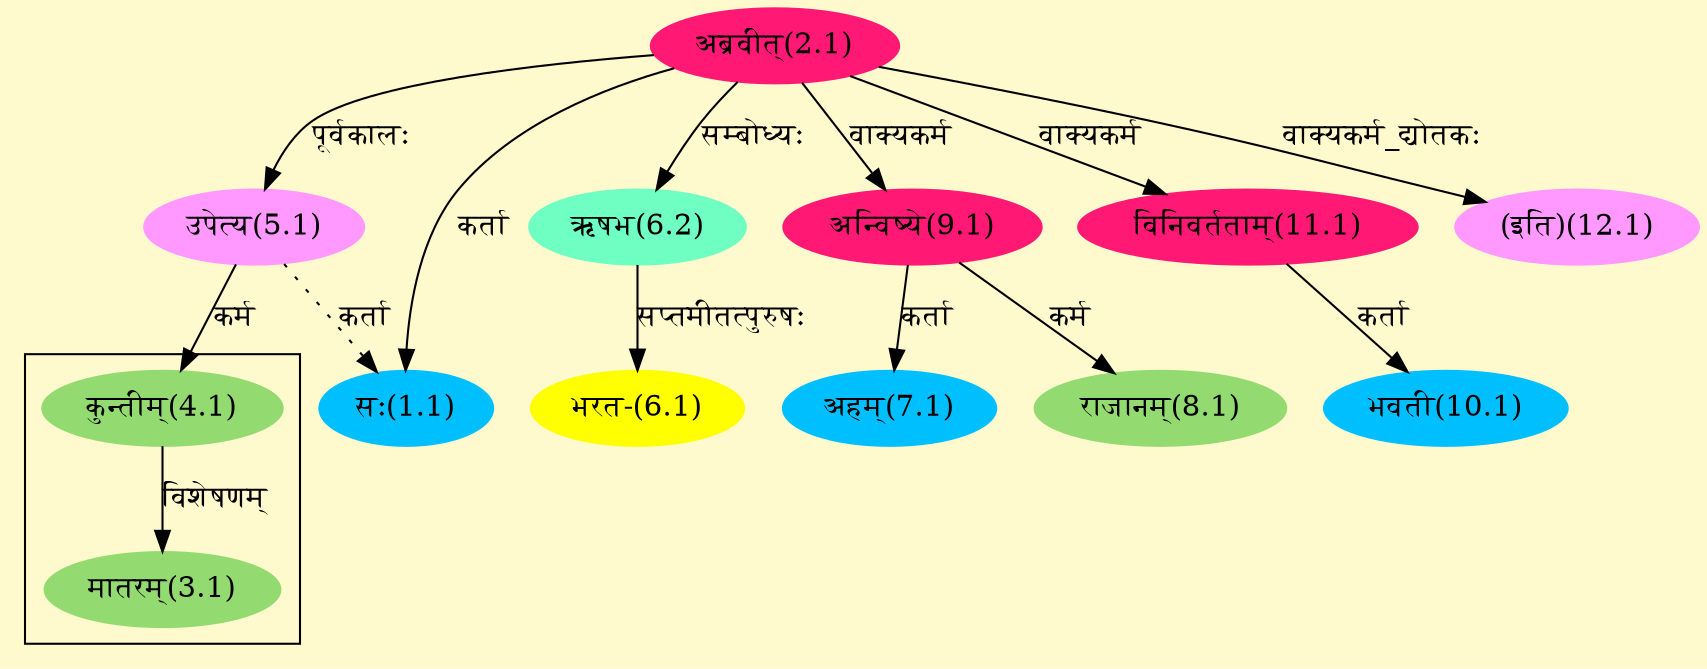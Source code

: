 digraph G{
rankdir=BT;
 compound=true;
 bgcolor="lemonchiffon1";

subgraph cluster_1{
Node3_1 [style=filled, color="#93DB70" label = "मातरम्(3.1)"]
Node4_1 [style=filled, color="#93DB70" label = "कुन्तीम्(4.1)"]

}
Node1_1 [style=filled, color="#00BFFF" label = "सः(1.1)"]
Node2_1 [style=filled, color="#FF1975" label = "अब्रवीत्(2.1)"]
Node5_1 [style=filled, color="#FF99FF" label = "उपेत्य(5.1)"]
Node [style=filled, color="" label = "()"]
Node4_1 [style=filled, color="#93DB70" label = "कुन्तीम्(4.1)"]
Node6_1 [style=filled, color="#FFFF00" label = "भरत-(6.1)"]
Node6_2 [style=filled, color="#6FFFC3" label = "ऋषभ(6.2)"]
Node7_1 [style=filled, color="#00BFFF" label = "अहम्(7.1)"]
Node9_1 [style=filled, color="#FF1975" label = "अन्विष्ये(9.1)"]
Node8_1 [style=filled, color="#93DB70" label = "राजानम्(8.1)"]
Node10_1 [style=filled, color="#00BFFF" label = "भवती(10.1)"]
Node11_1 [style=filled, color="#FF1975" label = "विनिवर्तताम्(11.1)"]
Node12_1 [style=filled, color="#FF99FF" label = "(इति)(12.1)"]
/* Start of Relations section */

Node1_1 -> Node2_1 [  label="कर्ता"  dir="back" ]
Node1_1 -> Node5_1 [ style=dotted label="कर्ता"  dir="back" ]
Node3_1 -> Node4_1 [  label="विशेषणम्"  dir="back" ]
Node4_1 -> Node5_1 [  label="कर्म"  dir="back" ]
Node5_1 -> Node2_1 [  label="पूर्वकालः"  dir="back" ]
Node6_1 -> Node6_2 [  label="सप्तमीतत्पुरुषः"  dir="back" ]
Node6_2 -> Node2_1 [  label="सम्बोध्यः"  dir="back" ]
Node7_1 -> Node9_1 [  label="कर्ता"  dir="back" ]
Node8_1 -> Node9_1 [  label="कर्म"  dir="back" ]
Node9_1 -> Node2_1 [  label="वाक्यकर्म"  dir="back" ]
Node10_1 -> Node11_1 [  label="कर्ता"  dir="back" ]
Node11_1 -> Node2_1 [  label="वाक्यकर्म"  dir="back" ]
Node12_1 -> Node2_1 [  label="वाक्यकर्म_द्योतकः"  dir="back" ]
}
